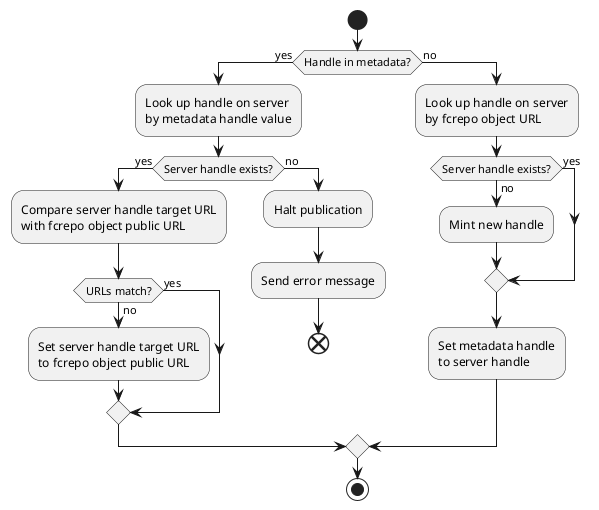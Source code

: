 @startuml
start
if (Handle in metadata?) then (yes)
    :Look up handle on server
    by metadata handle value;
    if (Server handle exists?) then (yes)
        :Compare server handle target URL
        with fcrepo object public URL;
        if (URLs match?) then (yes)
        else (no)
            :Set server handle target URL
            to fcrepo object public URL;
        endif
    else (no)
        :Halt publication;
        :Send error message;
        end
    endif
else (no)
    :Look up handle on server
    by fcrepo object URL;
    if (Server handle exists?) then (yes)
    else (no)
        :Mint new handle;
    endif
    :Set metadata handle
    to server handle;
endif
stop
@enduml
